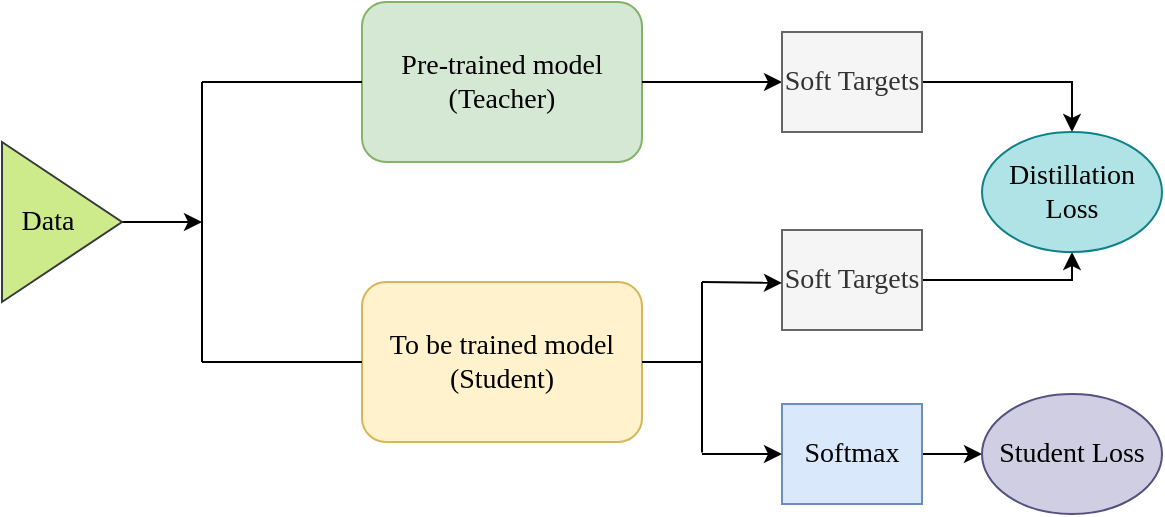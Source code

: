 <mxfile version="14.6.13" type="device"><diagram id="ycXlQDXYLGmzJ4LBw4vj" name="Page-1"><mxGraphModel dx="586" dy="380" grid="1" gridSize="10" guides="1" tooltips="1" connect="1" arrows="1" fold="1" page="1" pageScale="1" pageWidth="850" pageHeight="1100" math="0" shadow="0"><root><mxCell id="0"/><mxCell id="1" parent="0"/><mxCell id="zPQ97UK7t6umtKD73awI-2" value="" style="endArrow=none;html=1;fontFamily=Times New Roman;fontSize=14;" parent="1" edge="1"><mxGeometry width="50" height="50" relative="1" as="geometry"><mxPoint x="320" y="90" as="sourcePoint"/><mxPoint x="320" y="230" as="targetPoint"/></mxGeometry></mxCell><mxCell id="zPQ97UK7t6umtKD73awI-3" value="" style="endArrow=classic;html=1;fontFamily=Times New Roman;fontSize=14;" parent="1" edge="1"><mxGeometry width="50" height="50" relative="1" as="geometry"><mxPoint x="280" y="160" as="sourcePoint"/><mxPoint x="320" y="160" as="targetPoint"/></mxGeometry></mxCell><mxCell id="zPQ97UK7t6umtKD73awI-5" value="Pre-trained model (Teacher)" style="rounded=1;whiteSpace=wrap;html=1;fillColor=#d5e8d4;strokeColor=#82b366;fontFamily=Times New Roman;fontSize=14;" parent="1" vertex="1"><mxGeometry x="400" y="50" width="140" height="80" as="geometry"/></mxCell><mxCell id="zPQ97UK7t6umtKD73awI-6" value="To be trained model (Student)" style="rounded=1;whiteSpace=wrap;html=1;fillColor=#fff2cc;strokeColor=#d6b656;fontFamily=Times New Roman;fontSize=14;" parent="1" vertex="1"><mxGeometry x="400" y="190" width="140" height="80" as="geometry"/></mxCell><mxCell id="zPQ97UK7t6umtKD73awI-7" value="" style="endArrow=none;html=1;entryX=0;entryY=0.5;entryDx=0;entryDy=0;fontFamily=Times New Roman;fontSize=14;" parent="1" target="zPQ97UK7t6umtKD73awI-5" edge="1"><mxGeometry width="50" height="50" relative="1" as="geometry"><mxPoint x="320" y="90" as="sourcePoint"/><mxPoint x="420" y="140" as="targetPoint"/></mxGeometry></mxCell><mxCell id="zPQ97UK7t6umtKD73awI-8" value="Data&amp;nbsp; &amp;nbsp;&amp;nbsp;" style="triangle;whiteSpace=wrap;html=1;fillColor=#cdeb8b;strokeColor=#36393d;fontFamily=Times New Roman;fontSize=14;" parent="1" vertex="1"><mxGeometry x="220" y="120" width="60" height="80" as="geometry"/></mxCell><mxCell id="zPQ97UK7t6umtKD73awI-9" value="" style="endArrow=none;html=1;entryX=0;entryY=0.5;entryDx=0;entryDy=0;fontFamily=Times New Roman;fontSize=14;" parent="1" target="zPQ97UK7t6umtKD73awI-6" edge="1"><mxGeometry width="50" height="50" relative="1" as="geometry"><mxPoint x="320" y="230" as="sourcePoint"/><mxPoint x="300" y="130" as="targetPoint"/></mxGeometry></mxCell><mxCell id="zPQ97UK7t6umtKD73awI-11" value="" style="endArrow=classic;html=1;exitX=1;exitY=0.5;exitDx=0;exitDy=0;entryX=0;entryY=0.5;entryDx=0;entryDy=0;fontFamily=Times New Roman;fontSize=14;" parent="1" source="zPQ97UK7t6umtKD73awI-5" target="zPQ97UK7t6umtKD73awI-13" edge="1"><mxGeometry width="50" height="50" relative="1" as="geometry"><mxPoint x="550" y="120" as="sourcePoint"/><mxPoint x="600" y="90" as="targetPoint"/></mxGeometry></mxCell><mxCell id="zPQ97UK7t6umtKD73awI-26" value="" style="edgeStyle=orthogonalEdgeStyle;rounded=0;orthogonalLoop=1;jettySize=auto;html=1;entryX=0.5;entryY=0;entryDx=0;entryDy=0;fontFamily=Times New Roman;fontSize=14;" parent="1" source="zPQ97UK7t6umtKD73awI-13" target="zPQ97UK7t6umtKD73awI-24" edge="1"><mxGeometry relative="1" as="geometry"/></mxCell><mxCell id="zPQ97UK7t6umtKD73awI-13" value="Soft Targets" style="rounded=0;whiteSpace=wrap;html=1;fillColor=#f5f5f5;strokeColor=#666666;fontColor=#333333;fontFamily=Times New Roman;fontSize=14;" parent="1" vertex="1"><mxGeometry x="610" y="65" width="70" height="50" as="geometry"/></mxCell><mxCell id="zPQ97UK7t6umtKD73awI-25" value="" style="edgeStyle=orthogonalEdgeStyle;rounded=0;orthogonalLoop=1;jettySize=auto;html=1;fontFamily=Times New Roman;fontSize=14;" parent="1" source="zPQ97UK7t6umtKD73awI-14" target="zPQ97UK7t6umtKD73awI-24" edge="1"><mxGeometry relative="1" as="geometry"><Array as="points"><mxPoint x="755" y="189"/></Array></mxGeometry></mxCell><mxCell id="zPQ97UK7t6umtKD73awI-14" value="Soft Targets" style="rounded=0;whiteSpace=wrap;html=1;fillColor=#f5f5f5;strokeColor=#666666;fontColor=#333333;fontFamily=Times New Roman;fontSize=14;" parent="1" vertex="1"><mxGeometry x="610" y="164" width="70" height="50" as="geometry"/></mxCell><mxCell id="zPQ97UK7t6umtKD73awI-29" value="" style="edgeStyle=orthogonalEdgeStyle;rounded=0;orthogonalLoop=1;jettySize=auto;html=1;fontFamily=Times New Roman;fontSize=14;" parent="1" source="zPQ97UK7t6umtKD73awI-15" target="zPQ97UK7t6umtKD73awI-28" edge="1"><mxGeometry relative="1" as="geometry"/></mxCell><mxCell id="zPQ97UK7t6umtKD73awI-15" value="Softmax" style="rounded=0;whiteSpace=wrap;html=1;fillColor=#dae8fc;strokeColor=#6c8ebf;fontFamily=Times New Roman;fontSize=14;" parent="1" vertex="1"><mxGeometry x="610" y="251" width="70" height="50" as="geometry"/></mxCell><mxCell id="zPQ97UK7t6umtKD73awI-16" value="" style="endArrow=none;html=1;fontFamily=Times New Roman;fontSize=14;" parent="1" edge="1"><mxGeometry width="50" height="50" relative="1" as="geometry"><mxPoint x="540" y="230" as="sourcePoint"/><mxPoint x="570" y="230" as="targetPoint"/></mxGeometry></mxCell><mxCell id="zPQ97UK7t6umtKD73awI-17" value="" style="endArrow=none;html=1;fontFamily=Times New Roman;fontSize=14;" parent="1" edge="1"><mxGeometry width="50" height="50" relative="1" as="geometry"><mxPoint x="570" y="275.274" as="sourcePoint"/><mxPoint x="570" y="190" as="targetPoint"/></mxGeometry></mxCell><mxCell id="zPQ97UK7t6umtKD73awI-18" value="" style="endArrow=classic;html=1;entryX=0;entryY=0.5;entryDx=0;entryDy=0;fontFamily=Times New Roman;fontSize=14;" parent="1" target="zPQ97UK7t6umtKD73awI-15" edge="1"><mxGeometry width="50" height="50" relative="1" as="geometry"><mxPoint x="570" y="276" as="sourcePoint"/><mxPoint x="630" y="270" as="targetPoint"/></mxGeometry></mxCell><mxCell id="zPQ97UK7t6umtKD73awI-23" value="" style="endArrow=classic;html=1;entryX=0;entryY=0.529;entryDx=0;entryDy=0;entryPerimeter=0;fontFamily=Times New Roman;fontSize=14;" parent="1" target="zPQ97UK7t6umtKD73awI-14" edge="1"><mxGeometry width="50" height="50" relative="1" as="geometry"><mxPoint x="570" y="190" as="sourcePoint"/><mxPoint x="610" y="189" as="targetPoint"/></mxGeometry></mxCell><mxCell id="zPQ97UK7t6umtKD73awI-24" value="Distillation Loss" style="ellipse;whiteSpace=wrap;html=1;fillColor=#b0e3e6;strokeColor=#0e8088;fontFamily=Times New Roman;fontSize=14;" parent="1" vertex="1"><mxGeometry x="710" y="115" width="90" height="60" as="geometry"/></mxCell><mxCell id="zPQ97UK7t6umtKD73awI-28" value="Student Loss" style="ellipse;whiteSpace=wrap;html=1;fillColor=#d0cee2;strokeColor=#56517e;fontFamily=Times New Roman;fontSize=14;" parent="1" vertex="1"><mxGeometry x="710" y="246" width="90" height="60" as="geometry"/></mxCell></root></mxGraphModel></diagram></mxfile>